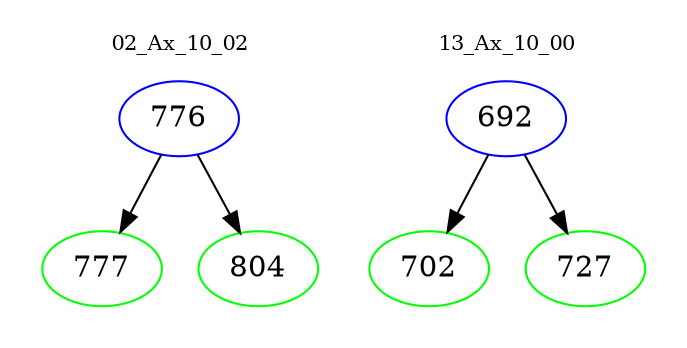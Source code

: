 digraph{
subgraph cluster_0 {
color = white
label = "02_Ax_10_02";
fontsize=10;
T0_776 [label="776", color="blue"]
T0_776 -> T0_777 [color="black"]
T0_777 [label="777", color="green"]
T0_776 -> T0_804 [color="black"]
T0_804 [label="804", color="green"]
}
subgraph cluster_1 {
color = white
label = "13_Ax_10_00";
fontsize=10;
T1_692 [label="692", color="blue"]
T1_692 -> T1_702 [color="black"]
T1_702 [label="702", color="green"]
T1_692 -> T1_727 [color="black"]
T1_727 [label="727", color="green"]
}
}

